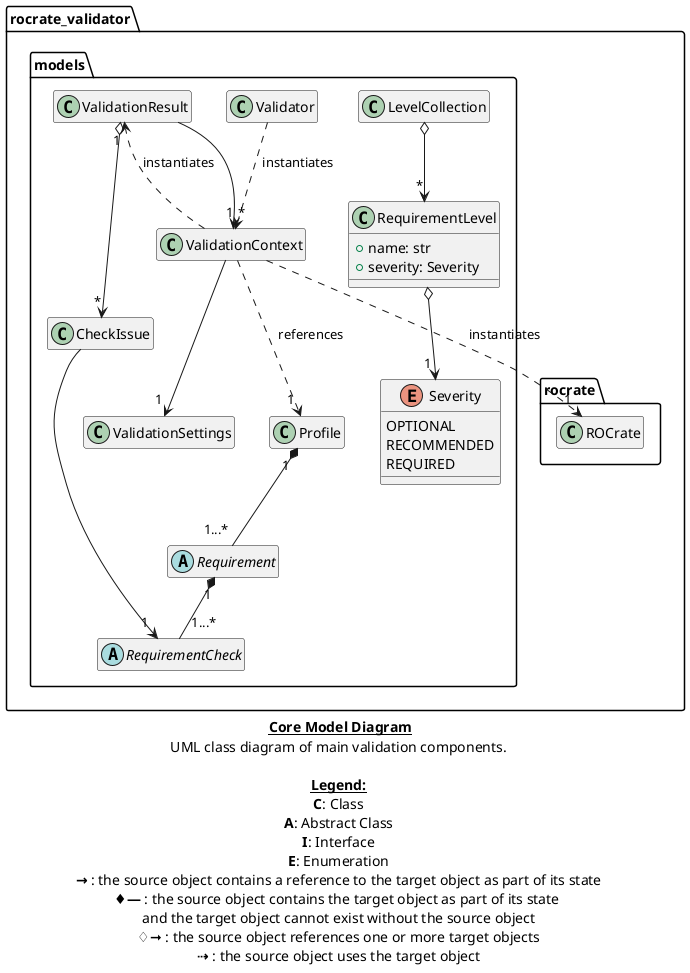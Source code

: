@startuml

skinparam wrapWidth 600

' Add caption notes
caption
    == <u>**Core Model Diagram**</u>==
    UML class diagram of main validation components.

    <u>**Legend:**</u>
    **C**: Class
    **A**: Abstract Class
    **I**: Interface
    **E**: Enumeration
    **→** : the source object contains a reference to the target object as part of its state
    **♦―** : the source object contains the target object as part of its state 
    and the target object cannot exist without the source object
    **♢➞** : the source object references one or more target objects
    **⇢** : the source object uses the target object
end caption


' Define settings
hide members
hide fields

' Define the package
package "rocrate_validator.models" {
    
    ' Define the Severity enumeration
    enum Severity [[#rocrate_validator.models.Severity]] {
        OPTIONAL
        RECOMMENDED
        REQUIRED
    }
    
    show Severity members

    ' Define the RequirementLevel class
    class RequirementLevel [[#rocrate_validator.models.RequirementLevel]] {
        + name: str
        + severity: Severity
    }
    
    RequirementLevel o--> "1 " Severity
    
    show RequirementLevel members

    ' Define the LevelCollection class
    class LevelCollection [[#rocrate_validator.models.LevelCollection]] {
        {static} + OPTIONAL: RequirementLevel
        {static} + MAY: RequirementLevel
        {static} + REQUIRED: RequirementLevel
        {static} + SHOULD: RequirementLevel
        {static} + SHOULD_NOT: RequirementLevel
        {static} + RECOMMENDED: RequirementLevel
        {static} + MUST: RequirementLevel
        {static} + MUST_NOT: RequirementLevel
        {static} + SHALL: RequirementLevel
        {static} + SHALL_NOT: RequirementLevel

        ' Define the all() method
        {static} + list<RequirementLevel> all()
        {static} + RequirementLevel get(name: str)
    }
    
    LevelCollection o--> "*" RequirementLevel

    ' Define the Profile class
    class Profile [[#rocrate_validator.models.Profile]] {
        + identifier: str
        + uri: str
        + name: str
        + description: str
        + path: str
        + version: str
        + token: str
        + comment: str
        + requirements: list<Requirement>
        + isProfileOf: list<str>
        + isTransientProfileOf: list<str>
        + parents: list<Profile>
        + siblings: list<Profile>
        + inheritedProfiles: list<Profile>
        {static} + get_by_identifier(identifier: str): Profile
        {static} + get_by_uri(uri: str): Profile
        {static} + get_by_name(name: str): list<Profile>
        {static} + get_by_token(token: str): Profile
        {static} + get_siblings_profiles(cls, profile: Profile): list<Profile>
        {static} + all(): list<Profile>
    }

    ' Define the Requirement class
    abstract class Requirement [[#rocrate_validator.models.Requirement]] {
        + identifier: str
        + name: str
        + description: str
        + path: Path
        + requirements: list<Requirement>
        + overridden: bool
        + get_checks(): list<RequirementCheck>
        + get_check(name: str): RequirementCheck
    }
    
    Profile "1 " *-- "1...* " Requirement
    
    hide Requirement members
    hide Requirement methods

    ' Define the RequirementCheck class
    abstract class RequirementCheck [[#rocrate_validator.models.RequirementCheck]] {
        + identifier: str
        + name: str
        + description: str
        + severity: Severity
        + requirement: Requirement
        + overridden_by: list<RequirementCheck>
        + overrides: list<RequirementCheck>
        + execute_check(context: ValidationContext) -> bool
    }
    
    Requirement "1" *-- " 1...*" RequirementCheck
    
    hide RequirementCheck members
    hide RequirementCheck methods

    class ValidationSettings [[#rocrate_validator.models.ValidationSettings]] {}

    ' Define the ValidationContext class
    class ValidationContext [[#rocrate_validator.models.ValidationContext]] {
        + profile: Profile
        + rocrate: dict
        + rocrate_path: Path
        + profile_path: Path
    }
    
    ValidationContext --> "1 " ValidationSettings
    ValidationContext ..> "1 " rocrate_validator.rocrate.ROCrate: instantiates
    ValidationContext ..> "1 " Profile: " references"
    ValidationContext ..> "1 " ValidationResult: instantiates

    hide ValidationContext members
    hide ValidationContext methods

    ' Define the ValidationResult class
    class ValidationResult [[#rocrate_validator.models.ValidationResult]] {
        + context: ValidationContext
        + validation_settings: ValidationSettings
        + executed_checks: set<RequirementCheck>
        + failed_checks: set<RequirementCheck>
        + skipped_checks: set<RequirementCheck>
        + issues: list<CheckIssue>
        + get_issues(min_severity: Severity) -> list<CheckIssue>
        + has_issues(min_severity: Severity) -> bool
        + add_issue(message: str, check: RequirementCheck,
                    violatingEntity: Optional[str], violatingProperty: Optional[str],
                    violatingPropertyValue: Optional[str])
        + passed(min_severity: Severity) -> bool
        + failed_requirements() -> Collection<Requirement>
        + failed_checks() -> Collection<RequirementCheck>
        + get_failed_checks_by_requirement(requirement: Requirement) -> Collection<RequirementCheck>
        + get_failed_checks_by_requirement_and_severity(requirement: Requirement, severity: Severity) -> Collection<RequirementCheck>
        + to_dict() -> dict
        + to_json() -> str
    }

    ValidationResult --> "1" ValidationContext
    ValidationResult o--> "*" CheckIssue

    hide ValidationResult members
    hide ValidationContext methods

    ' Define the CheckIssue class
    class CheckIssue [[#rocrate_validator.models.CheckIssue]] {
        + message: str
        + check: RequirementCheck
        + severity: Severity
        + level: RequirementLevel
        + violatingEntity: Optional[str]
        + violatingProperty: Optional[str]
        + violatingPropertyValue: Optional[str]
    }

    CheckIssue --> "1 " RequirementCheck

    ' Define the Validator class
    class Validator [[#rocrate_validator.models.Validator]] {
        + profile: Profile
        + rocrate: dict
        + rocrate_path: Path
        + profile_path: Path
        + context: ValidationContext
        + validate() -> bool
    }

    Validator ..> "*" ValidationContext : " instantiates"
}



package "rocrate_validator.rocrate" {
    class ROCrate [[#rocrate_validator.rocrate.ROCrate]] {
    }
}

@enduml
